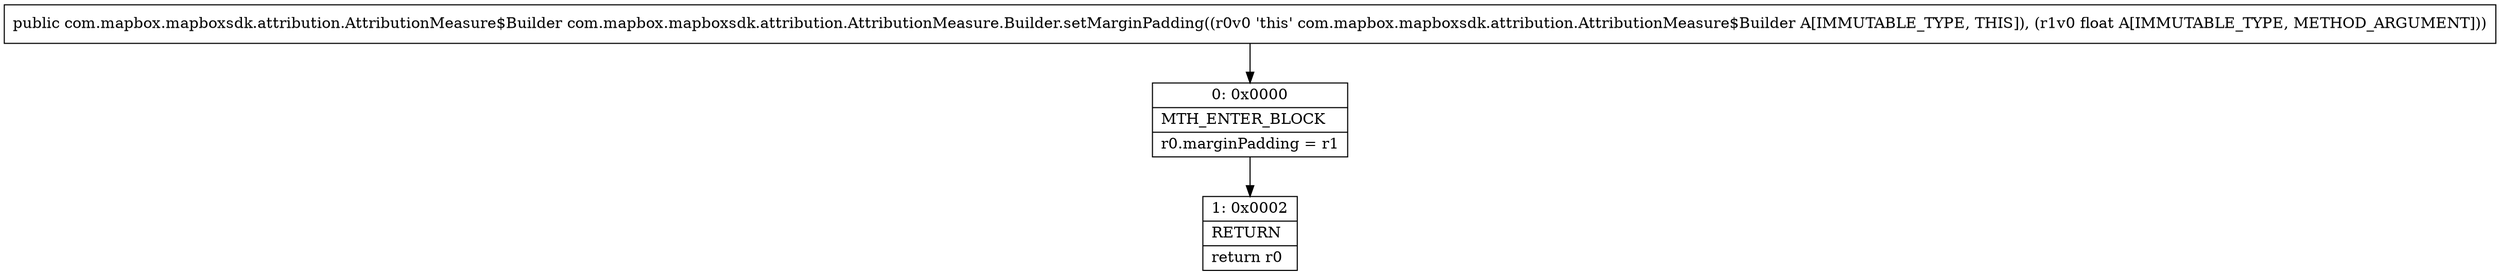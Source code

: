 digraph "CFG forcom.mapbox.mapboxsdk.attribution.AttributionMeasure.Builder.setMarginPadding(F)Lcom\/mapbox\/mapboxsdk\/attribution\/AttributionMeasure$Builder;" {
Node_0 [shape=record,label="{0\:\ 0x0000|MTH_ENTER_BLOCK\l|r0.marginPadding = r1\l}"];
Node_1 [shape=record,label="{1\:\ 0x0002|RETURN\l|return r0\l}"];
MethodNode[shape=record,label="{public com.mapbox.mapboxsdk.attribution.AttributionMeasure$Builder com.mapbox.mapboxsdk.attribution.AttributionMeasure.Builder.setMarginPadding((r0v0 'this' com.mapbox.mapboxsdk.attribution.AttributionMeasure$Builder A[IMMUTABLE_TYPE, THIS]), (r1v0 float A[IMMUTABLE_TYPE, METHOD_ARGUMENT])) }"];
MethodNode -> Node_0;
Node_0 -> Node_1;
}

